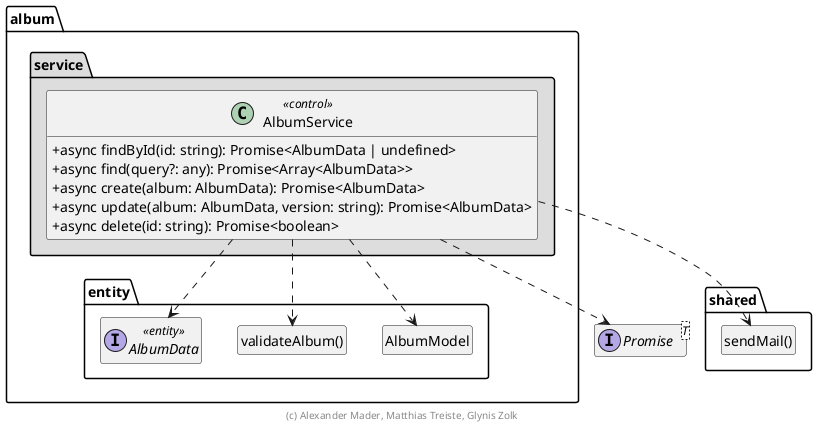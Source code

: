 @startuml Anwendungskern

!pragma useNewPackage
skinparam classAttributeIconSize 0
skinparam componentStyle uml2

interface Promise<T>

package shared {
  class "sendMail()" as sendMail
  hide sendMail circle
}

package album {
  package entity {
    class AlbumModel
    hide AlbumModel circle

    class "validateAlbum()" as validateAlbum
    hide validateAlbum circle

    interface AlbumData <<entity>>
  }

  package service #DDDDDD {
    AlbumService ..> Promise
    AlbumService ..> AlbumModel
    AlbumService ..> AlbumData
    AlbumService ..> validateAlbum
    AlbumService ..> sendMail

    class AlbumService << control >> {
      + async findById(id: string): Promise<AlbumData | undefined>
      + async find(query?: any): Promise<Array<AlbumData>>
      + async create(album: AlbumData): Promise<AlbumData>
      + async update(album: AlbumData, version: string): Promise<AlbumData>
      + async delete(id: string): Promise<boolean>
    }
  }
}

hide empty members

footer (c) Alexander Mader, Matthias Treiste, Glynis Zolk

@enduml